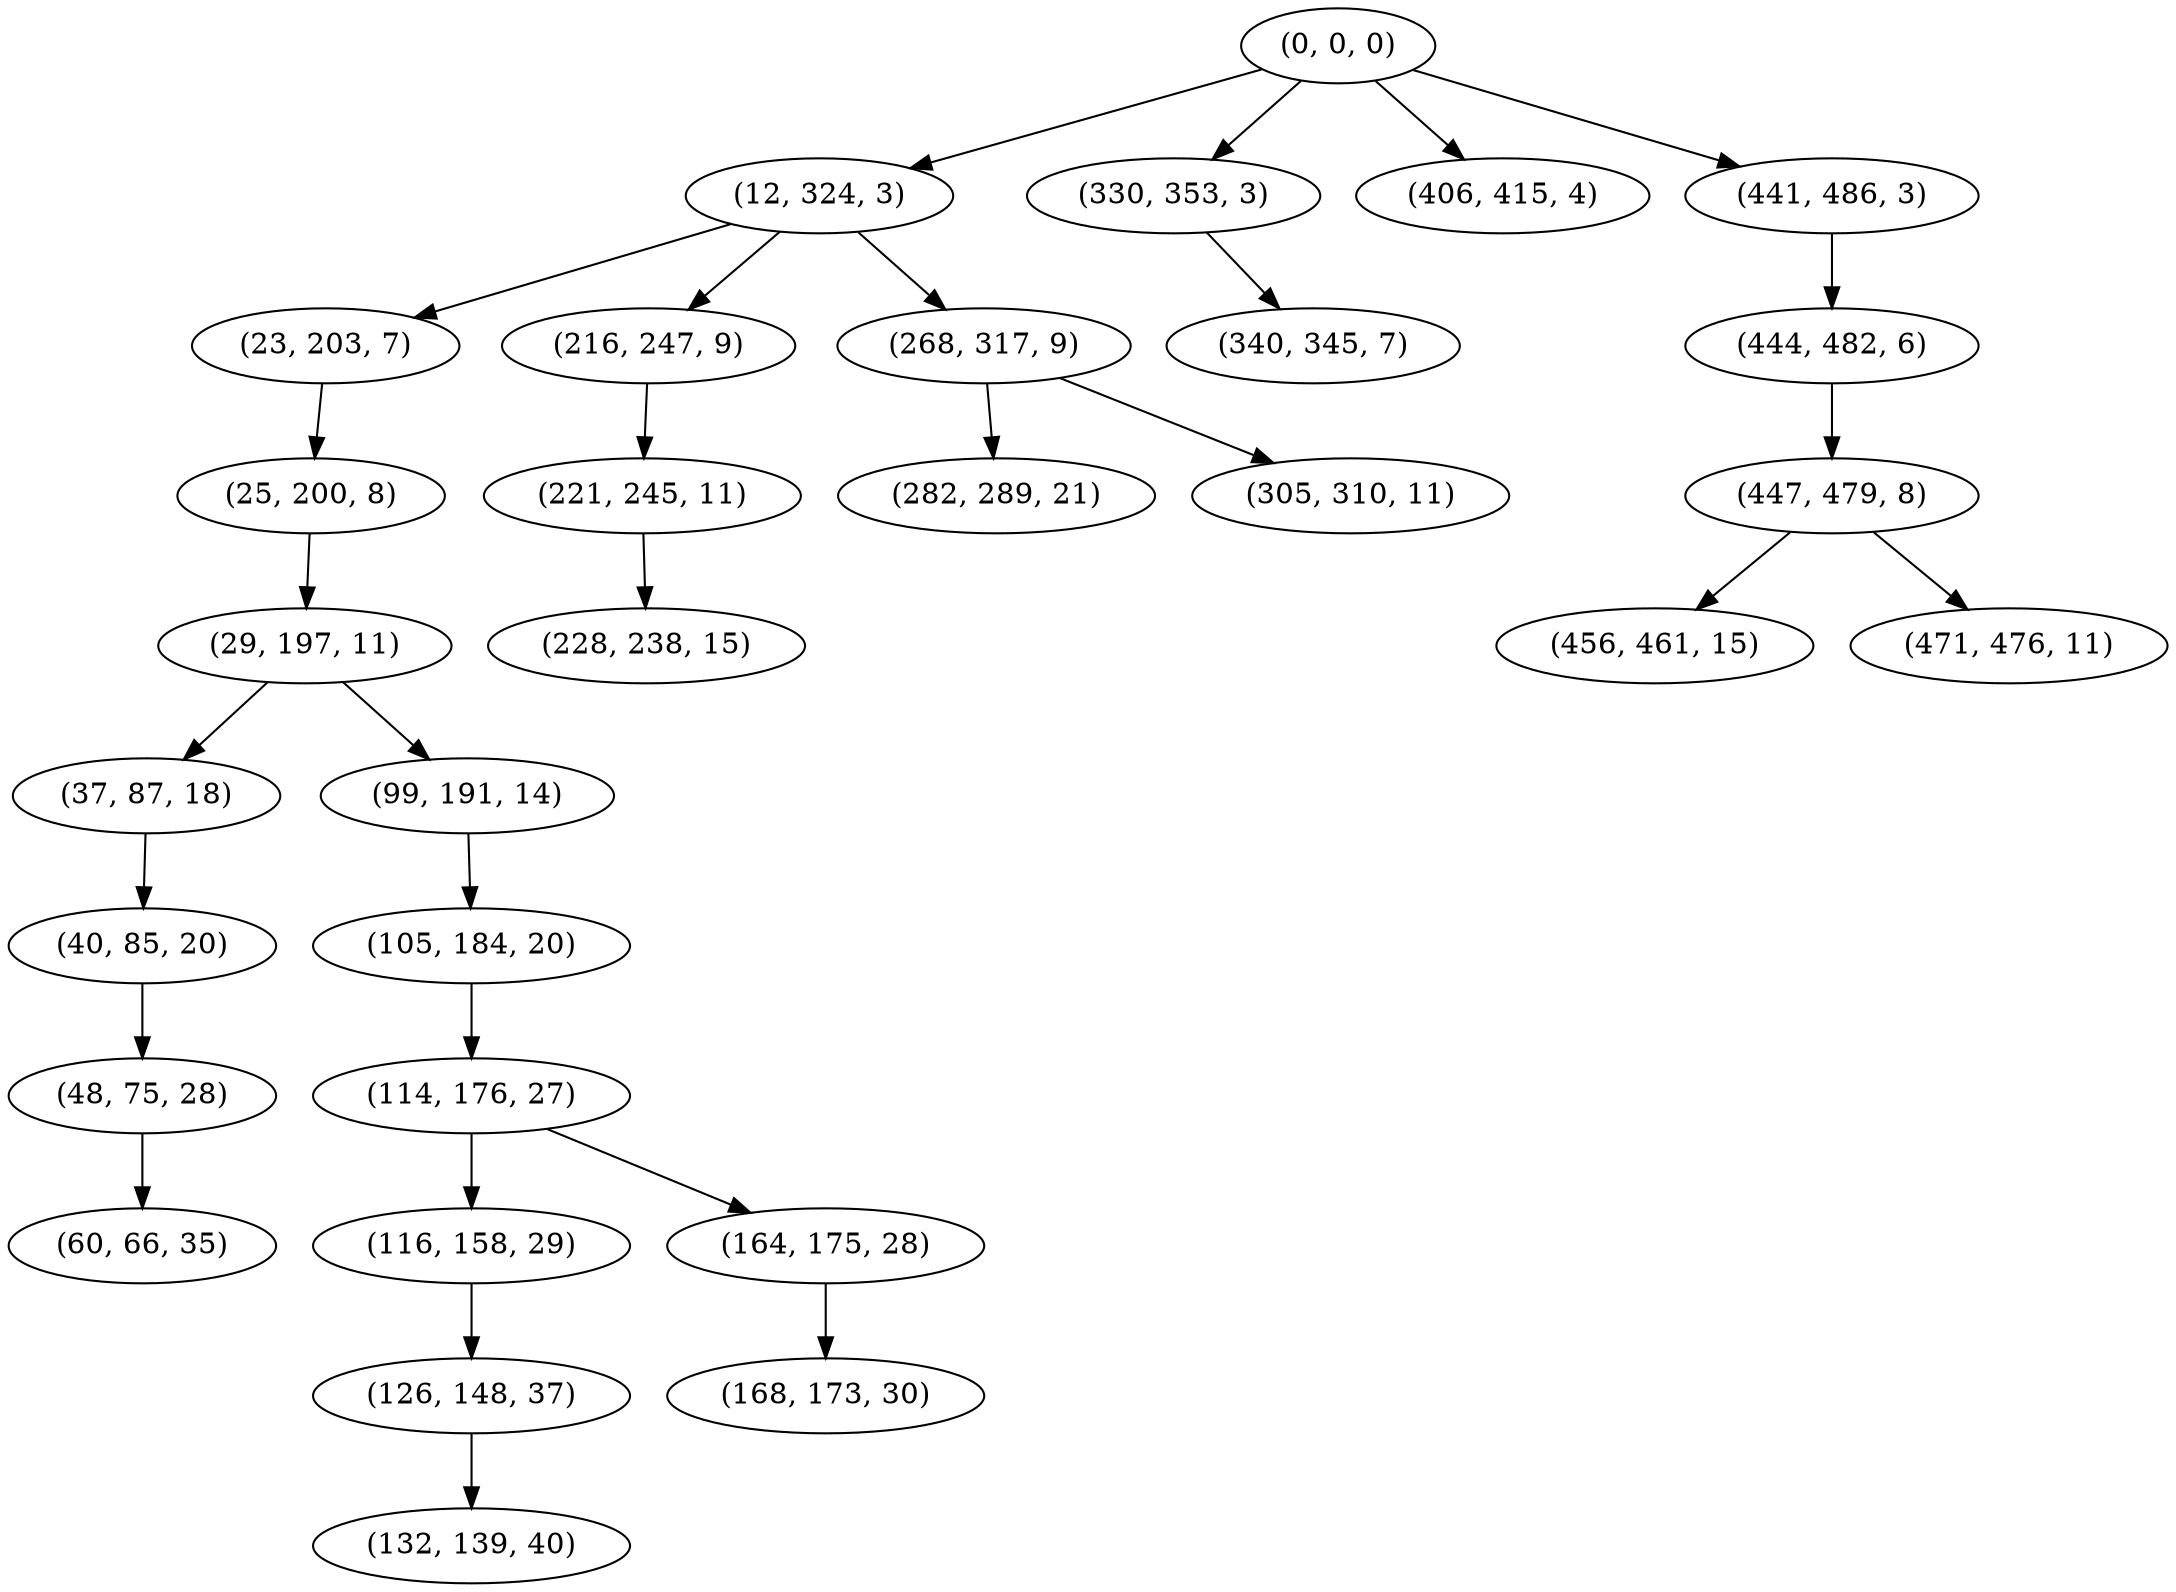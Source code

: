digraph tree {
    "(0, 0, 0)";
    "(12, 324, 3)";
    "(23, 203, 7)";
    "(25, 200, 8)";
    "(29, 197, 11)";
    "(37, 87, 18)";
    "(40, 85, 20)";
    "(48, 75, 28)";
    "(60, 66, 35)";
    "(99, 191, 14)";
    "(105, 184, 20)";
    "(114, 176, 27)";
    "(116, 158, 29)";
    "(126, 148, 37)";
    "(132, 139, 40)";
    "(164, 175, 28)";
    "(168, 173, 30)";
    "(216, 247, 9)";
    "(221, 245, 11)";
    "(228, 238, 15)";
    "(268, 317, 9)";
    "(282, 289, 21)";
    "(305, 310, 11)";
    "(330, 353, 3)";
    "(340, 345, 7)";
    "(406, 415, 4)";
    "(441, 486, 3)";
    "(444, 482, 6)";
    "(447, 479, 8)";
    "(456, 461, 15)";
    "(471, 476, 11)";
    "(0, 0, 0)" -> "(12, 324, 3)";
    "(0, 0, 0)" -> "(330, 353, 3)";
    "(0, 0, 0)" -> "(406, 415, 4)";
    "(0, 0, 0)" -> "(441, 486, 3)";
    "(12, 324, 3)" -> "(23, 203, 7)";
    "(12, 324, 3)" -> "(216, 247, 9)";
    "(12, 324, 3)" -> "(268, 317, 9)";
    "(23, 203, 7)" -> "(25, 200, 8)";
    "(25, 200, 8)" -> "(29, 197, 11)";
    "(29, 197, 11)" -> "(37, 87, 18)";
    "(29, 197, 11)" -> "(99, 191, 14)";
    "(37, 87, 18)" -> "(40, 85, 20)";
    "(40, 85, 20)" -> "(48, 75, 28)";
    "(48, 75, 28)" -> "(60, 66, 35)";
    "(99, 191, 14)" -> "(105, 184, 20)";
    "(105, 184, 20)" -> "(114, 176, 27)";
    "(114, 176, 27)" -> "(116, 158, 29)";
    "(114, 176, 27)" -> "(164, 175, 28)";
    "(116, 158, 29)" -> "(126, 148, 37)";
    "(126, 148, 37)" -> "(132, 139, 40)";
    "(164, 175, 28)" -> "(168, 173, 30)";
    "(216, 247, 9)" -> "(221, 245, 11)";
    "(221, 245, 11)" -> "(228, 238, 15)";
    "(268, 317, 9)" -> "(282, 289, 21)";
    "(268, 317, 9)" -> "(305, 310, 11)";
    "(330, 353, 3)" -> "(340, 345, 7)";
    "(441, 486, 3)" -> "(444, 482, 6)";
    "(444, 482, 6)" -> "(447, 479, 8)";
    "(447, 479, 8)" -> "(456, 461, 15)";
    "(447, 479, 8)" -> "(471, 476, 11)";
}

